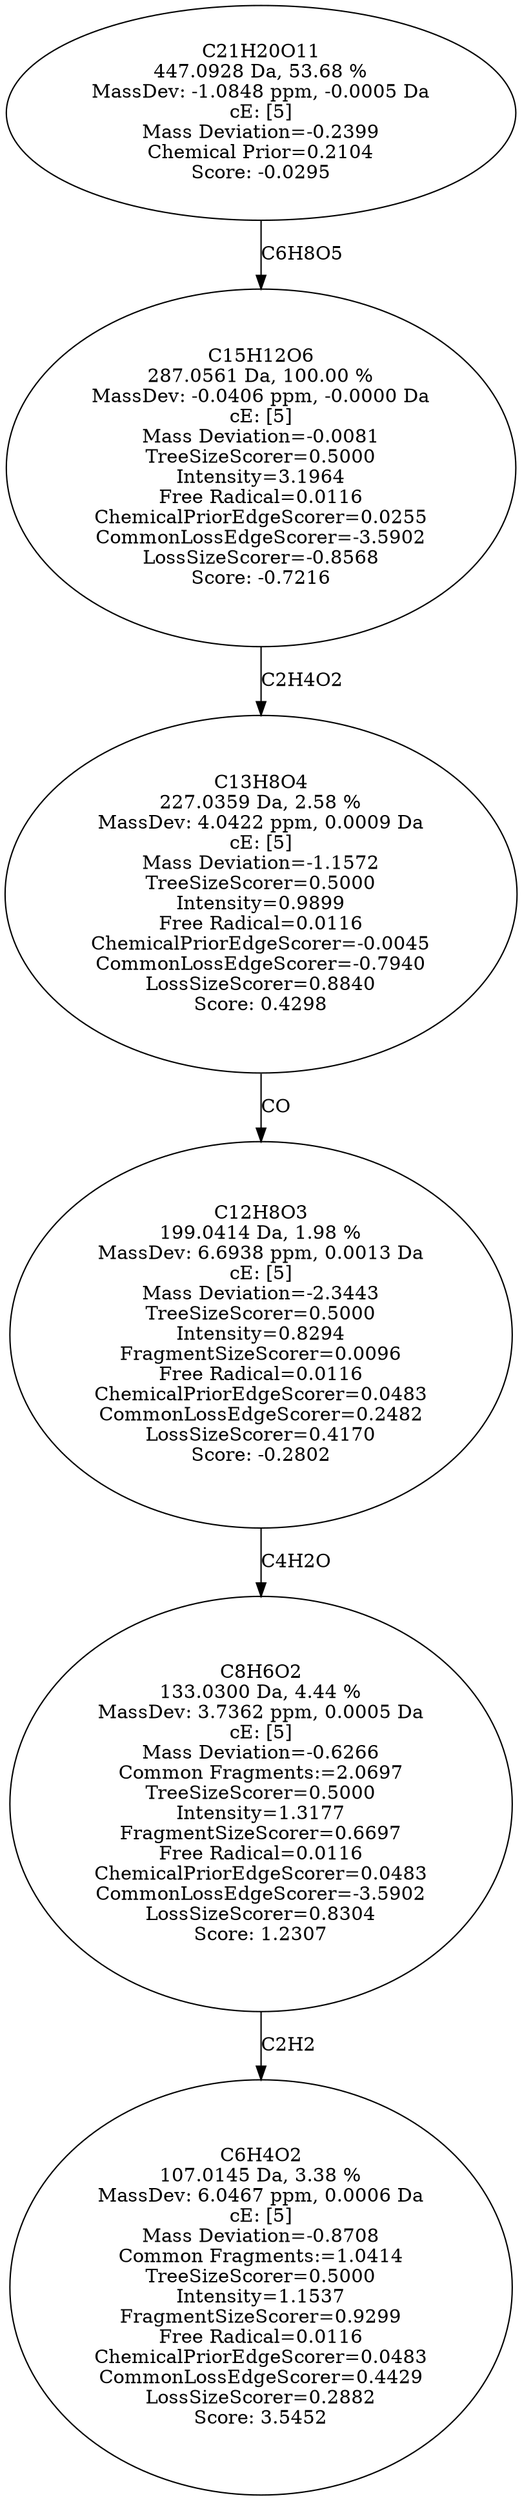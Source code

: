 strict digraph {
v1 [label="C6H4O2\n107.0145 Da, 3.38 %\nMassDev: 6.0467 ppm, 0.0006 Da\ncE: [5]\nMass Deviation=-0.8708\nCommon Fragments:=1.0414\nTreeSizeScorer=0.5000\nIntensity=1.1537\nFragmentSizeScorer=0.9299\nFree Radical=0.0116\nChemicalPriorEdgeScorer=0.0483\nCommonLossEdgeScorer=0.4429\nLossSizeScorer=0.2882\nScore: 3.5452"];
v2 [label="C8H6O2\n133.0300 Da, 4.44 %\nMassDev: 3.7362 ppm, 0.0005 Da\ncE: [5]\nMass Deviation=-0.6266\nCommon Fragments:=2.0697\nTreeSizeScorer=0.5000\nIntensity=1.3177\nFragmentSizeScorer=0.6697\nFree Radical=0.0116\nChemicalPriorEdgeScorer=0.0483\nCommonLossEdgeScorer=-3.5902\nLossSizeScorer=0.8304\nScore: 1.2307"];
v3 [label="C12H8O3\n199.0414 Da, 1.98 %\nMassDev: 6.6938 ppm, 0.0013 Da\ncE: [5]\nMass Deviation=-2.3443\nTreeSizeScorer=0.5000\nIntensity=0.8294\nFragmentSizeScorer=0.0096\nFree Radical=0.0116\nChemicalPriorEdgeScorer=0.0483\nCommonLossEdgeScorer=0.2482\nLossSizeScorer=0.4170\nScore: -0.2802"];
v4 [label="C13H8O4\n227.0359 Da, 2.58 %\nMassDev: 4.0422 ppm, 0.0009 Da\ncE: [5]\nMass Deviation=-1.1572\nTreeSizeScorer=0.5000\nIntensity=0.9899\nFree Radical=0.0116\nChemicalPriorEdgeScorer=-0.0045\nCommonLossEdgeScorer=-0.7940\nLossSizeScorer=0.8840\nScore: 0.4298"];
v5 [label="C15H12O6\n287.0561 Da, 100.00 %\nMassDev: -0.0406 ppm, -0.0000 Da\ncE: [5]\nMass Deviation=-0.0081\nTreeSizeScorer=0.5000\nIntensity=3.1964\nFree Radical=0.0116\nChemicalPriorEdgeScorer=0.0255\nCommonLossEdgeScorer=-3.5902\nLossSizeScorer=-0.8568\nScore: -0.7216"];
v6 [label="C21H20O11\n447.0928 Da, 53.68 %\nMassDev: -1.0848 ppm, -0.0005 Da\ncE: [5]\nMass Deviation=-0.2399\nChemical Prior=0.2104\nScore: -0.0295"];
v2 -> v1 [label="C2H2"];
v3 -> v2 [label="C4H2O"];
v4 -> v3 [label="CO"];
v5 -> v4 [label="C2H4O2"];
v6 -> v5 [label="C6H8O5"];
}